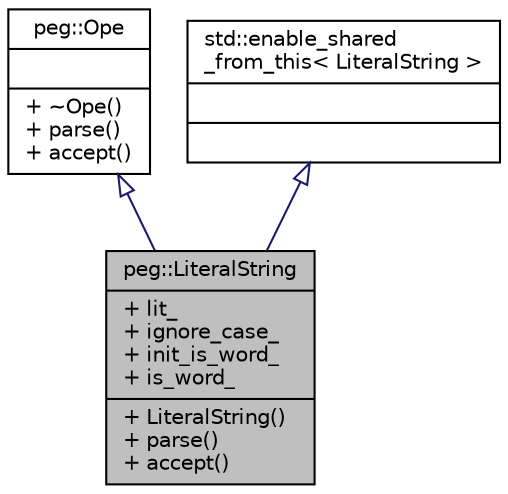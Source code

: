 digraph "peg::LiteralString"
{
 // LATEX_PDF_SIZE
  edge [fontname="Helvetica",fontsize="10",labelfontname="Helvetica",labelfontsize="10"];
  node [fontname="Helvetica",fontsize="10",shape=record];
  Node1 [label="{peg::LiteralString\n|+ lit_\l+ ignore_case_\l+ init_is_word_\l+ is_word_\l|+ LiteralString()\l+ parse()\l+ accept()\l}",height=0.2,width=0.4,color="black", fillcolor="grey75", style="filled", fontcolor="black",tooltip=" "];
  Node2 -> Node1 [dir="back",color="midnightblue",fontsize="10",style="solid",arrowtail="onormal",fontname="Helvetica"];
  Node2 [label="{peg::Ope\n||+ ~Ope()\l+ parse()\l+ accept()\l}",height=0.2,width=0.4,color="black", fillcolor="white", style="filled",URL="$classpeg_1_1Ope.html",tooltip=" "];
  Node3 -> Node1 [dir="back",color="midnightblue",fontsize="10",style="solid",arrowtail="onormal",fontname="Helvetica"];
  Node3 [label="{std::enable_shared\l_from_this\< LiteralString \>\n||}",height=0.2,width=0.4,color="black", fillcolor="white", style="filled",tooltip=" "];
}
